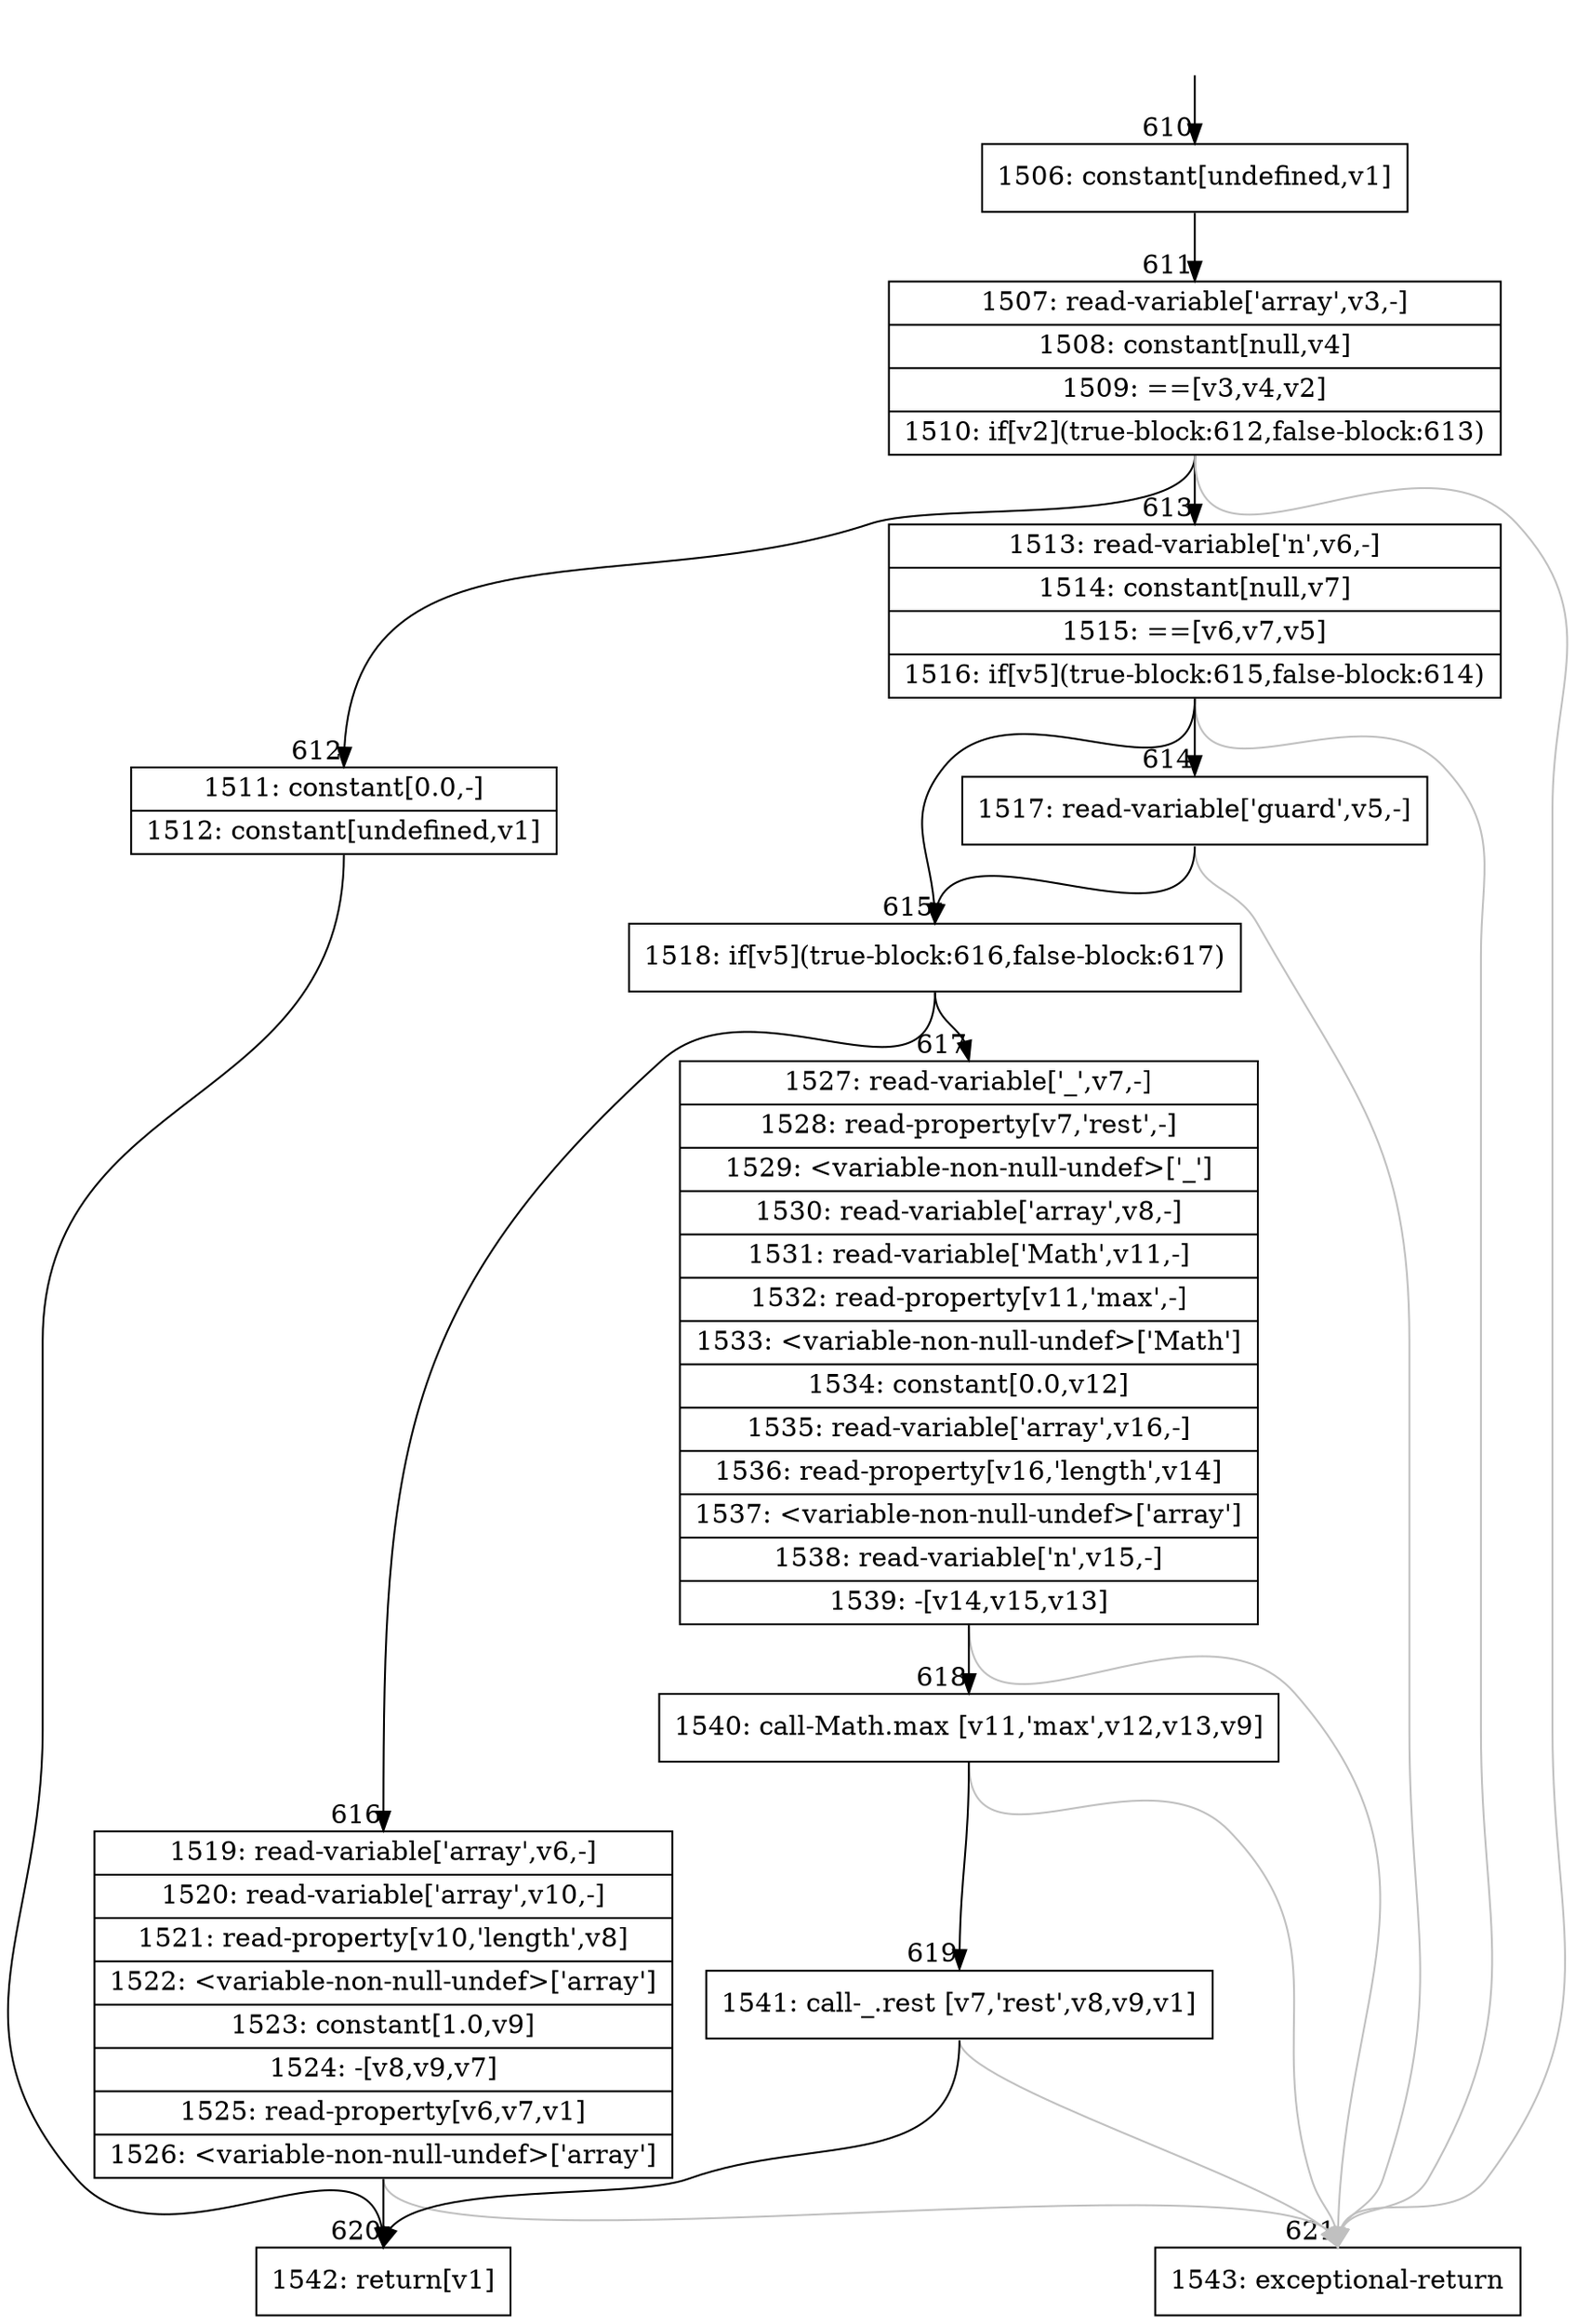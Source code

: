 digraph {
rankdir="TD"
BB_entry56[shape=none,label=""];
BB_entry56 -> BB610 [tailport=s, headport=n, headlabel="    610"]
BB610 [shape=record label="{1506: constant[undefined,v1]}" ] 
BB610 -> BB611 [tailport=s, headport=n, headlabel="      611"]
BB611 [shape=record label="{1507: read-variable['array',v3,-]|1508: constant[null,v4]|1509: ==[v3,v4,v2]|1510: if[v2](true-block:612,false-block:613)}" ] 
BB611 -> BB612 [tailport=s, headport=n, headlabel="      612"]
BB611 -> BB613 [tailport=s, headport=n, headlabel="      613"]
BB611 -> BB621 [tailport=s, headport=n, color=gray, headlabel="      621"]
BB612 [shape=record label="{1511: constant[0.0,-]|1512: constant[undefined,v1]}" ] 
BB612 -> BB620 [tailport=s, headport=n, headlabel="      620"]
BB613 [shape=record label="{1513: read-variable['n',v6,-]|1514: constant[null,v7]|1515: ==[v6,v7,v5]|1516: if[v5](true-block:615,false-block:614)}" ] 
BB613 -> BB615 [tailport=s, headport=n, headlabel="      615"]
BB613 -> BB614 [tailport=s, headport=n, headlabel="      614"]
BB613 -> BB621 [tailport=s, headport=n, color=gray]
BB614 [shape=record label="{1517: read-variable['guard',v5,-]}" ] 
BB614 -> BB615 [tailport=s, headport=n]
BB614 -> BB621 [tailport=s, headport=n, color=gray]
BB615 [shape=record label="{1518: if[v5](true-block:616,false-block:617)}" ] 
BB615 -> BB616 [tailport=s, headport=n, headlabel="      616"]
BB615 -> BB617 [tailport=s, headport=n, headlabel="      617"]
BB616 [shape=record label="{1519: read-variable['array',v6,-]|1520: read-variable['array',v10,-]|1521: read-property[v10,'length',v8]|1522: \<variable-non-null-undef\>['array']|1523: constant[1.0,v9]|1524: -[v8,v9,v7]|1525: read-property[v6,v7,v1]|1526: \<variable-non-null-undef\>['array']}" ] 
BB616 -> BB620 [tailport=s, headport=n]
BB616 -> BB621 [tailport=s, headport=n, color=gray]
BB617 [shape=record label="{1527: read-variable['_',v7,-]|1528: read-property[v7,'rest',-]|1529: \<variable-non-null-undef\>['_']|1530: read-variable['array',v8,-]|1531: read-variable['Math',v11,-]|1532: read-property[v11,'max',-]|1533: \<variable-non-null-undef\>['Math']|1534: constant[0.0,v12]|1535: read-variable['array',v16,-]|1536: read-property[v16,'length',v14]|1537: \<variable-non-null-undef\>['array']|1538: read-variable['n',v15,-]|1539: -[v14,v15,v13]}" ] 
BB617 -> BB618 [tailport=s, headport=n, headlabel="      618"]
BB617 -> BB621 [tailport=s, headport=n, color=gray]
BB618 [shape=record label="{1540: call-Math.max [v11,'max',v12,v13,v9]}" ] 
BB618 -> BB619 [tailport=s, headport=n, headlabel="      619"]
BB618 -> BB621 [tailport=s, headport=n, color=gray]
BB619 [shape=record label="{1541: call-_.rest [v7,'rest',v8,v9,v1]}" ] 
BB619 -> BB620 [tailport=s, headport=n]
BB619 -> BB621 [tailport=s, headport=n, color=gray]
BB620 [shape=record label="{1542: return[v1]}" ] 
BB621 [shape=record label="{1543: exceptional-return}" ] 
//#$~ 474
}
